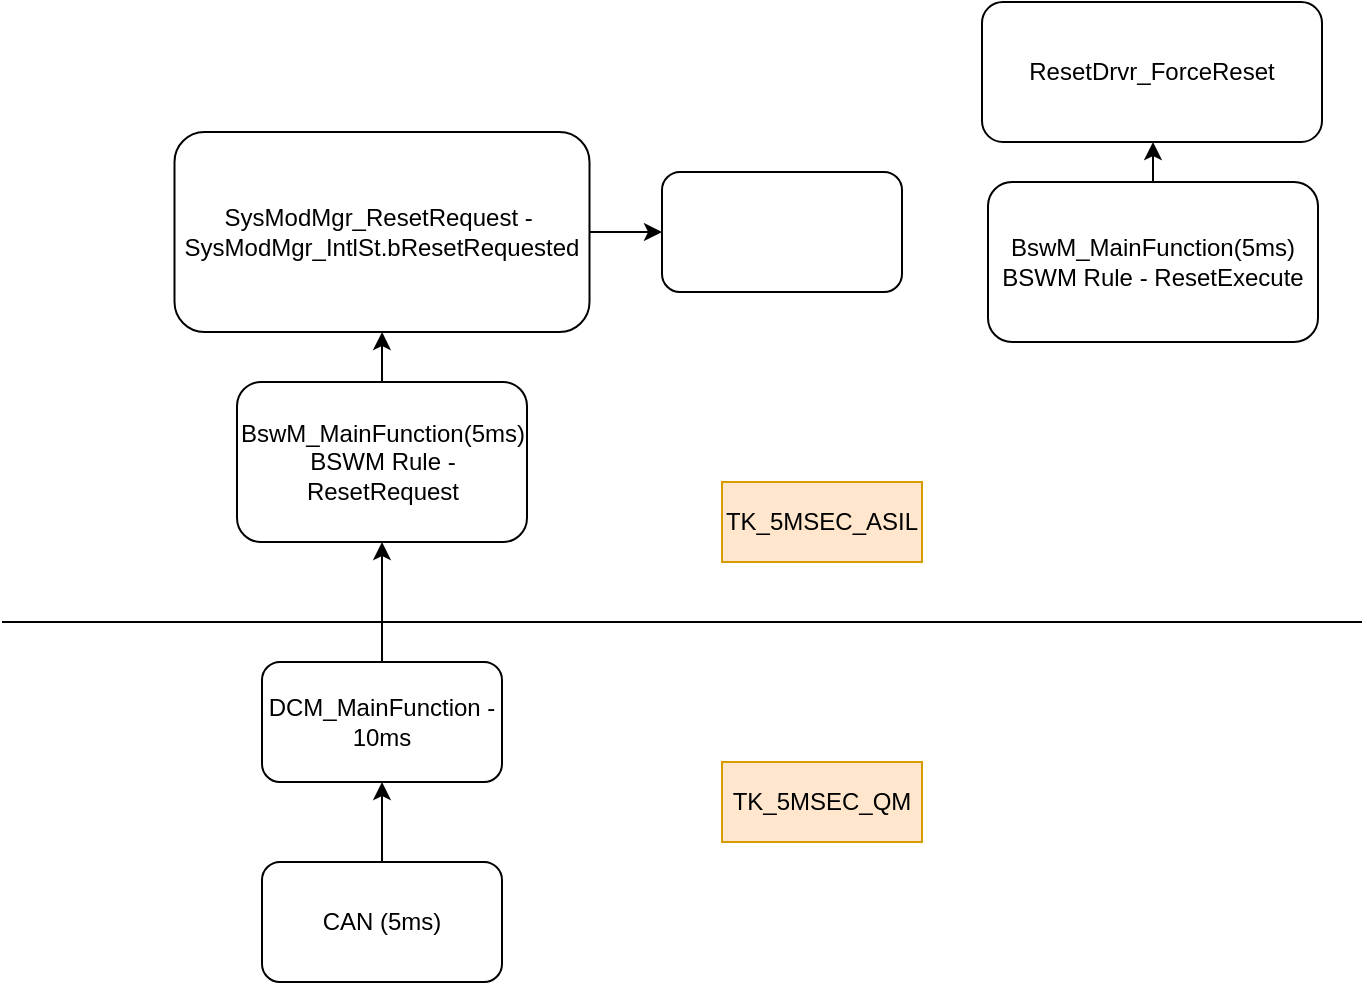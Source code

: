 <mxfile version="20.4.1" type="github">
  <diagram id="q7R7ZpNG9PPQRxhQZXBu" name="第 1 页">
    <mxGraphModel dx="981" dy="547" grid="1" gridSize="10" guides="1" tooltips="1" connect="1" arrows="1" fold="1" page="1" pageScale="1" pageWidth="850" pageHeight="1100" math="0" shadow="0">
      <root>
        <mxCell id="0" />
        <mxCell id="1" parent="0" />
        <mxCell id="eVWi-_8oN8htNleErUdb-2" value="" style="edgeStyle=orthogonalEdgeStyle;rounded=0;orthogonalLoop=1;jettySize=auto;html=1;" edge="1" parent="1" source="ki6q88_51caTdd5Ug6VP-1" target="ki6q88_51caTdd5Ug6VP-2">
          <mxGeometry relative="1" as="geometry" />
        </mxCell>
        <mxCell id="ki6q88_51caTdd5Ug6VP-1" value="DCM_MainFunction - 10ms" style="rounded=1;whiteSpace=wrap;html=1;" parent="1" vertex="1">
          <mxGeometry x="170" y="640" width="120" height="60" as="geometry" />
        </mxCell>
        <mxCell id="eVWi-_8oN8htNleErUdb-6" value="" style="edgeStyle=orthogonalEdgeStyle;rounded=0;orthogonalLoop=1;jettySize=auto;html=1;" edge="1" parent="1" source="ki6q88_51caTdd5Ug6VP-2" target="eVWi-_8oN8htNleErUdb-4">
          <mxGeometry relative="1" as="geometry" />
        </mxCell>
        <mxCell id="ki6q88_51caTdd5Ug6VP-2" value="BswM_MainFunction(5ms)&lt;br&gt;BSWM Rule - ResetRequest&lt;br&gt;" style="rounded=1;whiteSpace=wrap;html=1;" parent="1" vertex="1">
          <mxGeometry x="157.5" y="500" width="145" height="80" as="geometry" />
        </mxCell>
        <mxCell id="eVWi-_8oN8htNleErUdb-7" value="" style="edgeStyle=orthogonalEdgeStyle;rounded=0;orthogonalLoop=1;jettySize=auto;html=1;" edge="1" parent="1" source="ki6q88_51caTdd5Ug6VP-3" target="eVWi-_8oN8htNleErUdb-5">
          <mxGeometry relative="1" as="geometry" />
        </mxCell>
        <mxCell id="ki6q88_51caTdd5Ug6VP-3" value="BswM_MainFunction(5ms)&lt;br&gt;BSWM Rule - ResetExecute" style="rounded=1;whiteSpace=wrap;html=1;" parent="1" vertex="1">
          <mxGeometry x="533" y="400" width="165" height="80" as="geometry" />
        </mxCell>
        <mxCell id="eVWi-_8oN8htNleErUdb-1" value="" style="edgeStyle=orthogonalEdgeStyle;rounded=0;orthogonalLoop=1;jettySize=auto;html=1;" edge="1" parent="1" source="ki6q88_51caTdd5Ug6VP-4" target="ki6q88_51caTdd5Ug6VP-1">
          <mxGeometry relative="1" as="geometry" />
        </mxCell>
        <mxCell id="ki6q88_51caTdd5Ug6VP-4" value="CAN (5ms)" style="rounded=1;whiteSpace=wrap;html=1;" parent="1" vertex="1">
          <mxGeometry x="170" y="740" width="120" height="60" as="geometry" />
        </mxCell>
        <mxCell id="eVWi-_8oN8htNleErUdb-14" value="" style="edgeStyle=orthogonalEdgeStyle;rounded=0;orthogonalLoop=1;jettySize=auto;html=1;" edge="1" parent="1" source="eVWi-_8oN8htNleErUdb-4" target="eVWi-_8oN8htNleErUdb-8">
          <mxGeometry relative="1" as="geometry" />
        </mxCell>
        <mxCell id="eVWi-_8oN8htNleErUdb-4" value="SysModMgr_ResetRequest -&amp;nbsp;&lt;br&gt;SysModMgr_IntlSt.bResetRequested" style="rounded=1;whiteSpace=wrap;html=1;" vertex="1" parent="1">
          <mxGeometry x="126.25" y="375" width="207.5" height="100" as="geometry" />
        </mxCell>
        <mxCell id="eVWi-_8oN8htNleErUdb-5" value="ResetDrvr_ForceReset" style="rounded=1;whiteSpace=wrap;html=1;" vertex="1" parent="1">
          <mxGeometry x="530" y="310" width="170" height="70" as="geometry" />
        </mxCell>
        <mxCell id="eVWi-_8oN8htNleErUdb-8" value="" style="rounded=1;whiteSpace=wrap;html=1;" vertex="1" parent="1">
          <mxGeometry x="370" y="395" width="120" height="60" as="geometry" />
        </mxCell>
        <mxCell id="eVWi-_8oN8htNleErUdb-10" value="" style="endArrow=none;html=1;rounded=0;" edge="1" parent="1">
          <mxGeometry width="50" height="50" relative="1" as="geometry">
            <mxPoint x="40" y="620" as="sourcePoint" />
            <mxPoint x="720" y="620" as="targetPoint" />
          </mxGeometry>
        </mxCell>
        <mxCell id="eVWi-_8oN8htNleErUdb-11" value="TK_5MSEC_QM" style="text;html=1;strokeColor=#d79b00;fillColor=#ffe6cc;align=center;verticalAlign=middle;whiteSpace=wrap;rounded=0;" vertex="1" parent="1">
          <mxGeometry x="400" y="690" width="100" height="40" as="geometry" />
        </mxCell>
        <mxCell id="eVWi-_8oN8htNleErUdb-13" value="TK_5MSEC_ASIL" style="text;html=1;strokeColor=#d79b00;fillColor=#ffe6cc;align=center;verticalAlign=middle;whiteSpace=wrap;rounded=0;" vertex="1" parent="1">
          <mxGeometry x="400" y="550" width="100" height="40" as="geometry" />
        </mxCell>
      </root>
    </mxGraphModel>
  </diagram>
</mxfile>
